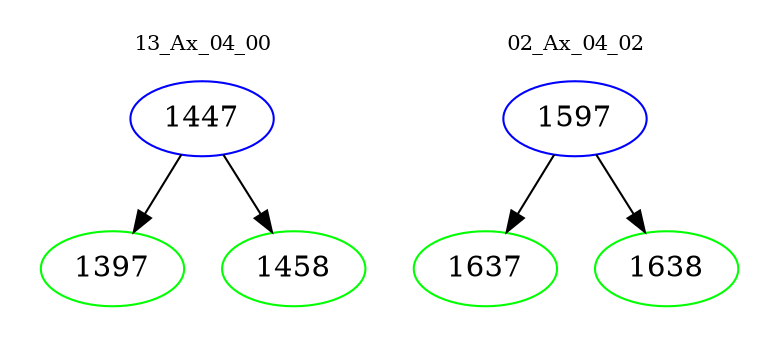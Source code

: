 digraph{
subgraph cluster_0 {
color = white
label = "13_Ax_04_00";
fontsize=10;
T0_1447 [label="1447", color="blue"]
T0_1447 -> T0_1397 [color="black"]
T0_1397 [label="1397", color="green"]
T0_1447 -> T0_1458 [color="black"]
T0_1458 [label="1458", color="green"]
}
subgraph cluster_1 {
color = white
label = "02_Ax_04_02";
fontsize=10;
T1_1597 [label="1597", color="blue"]
T1_1597 -> T1_1637 [color="black"]
T1_1637 [label="1637", color="green"]
T1_1597 -> T1_1638 [color="black"]
T1_1638 [label="1638", color="green"]
}
}
